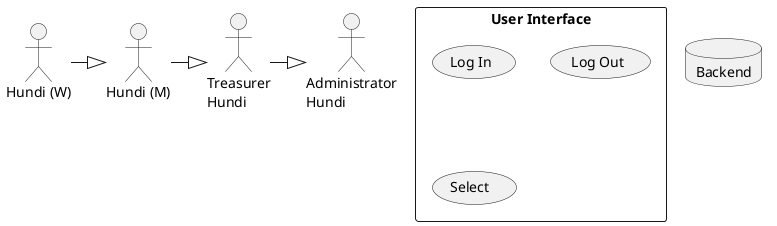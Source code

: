 @startuml UseCaseDiagramm

actor "Hundi (M)" as HM
actor "Hundi (W)" as HW
actor "Treasurer\nHundi" as TH
actor "Administrator\nHundi" as AH

database "Backend" as B

HW -|> HM
HM -|> TH
TH -|> AH

rectangle "User Interface" as UI {
    usecase "Log In"
    usecase "Log Out"
    usecase "Select "
}

@enduml